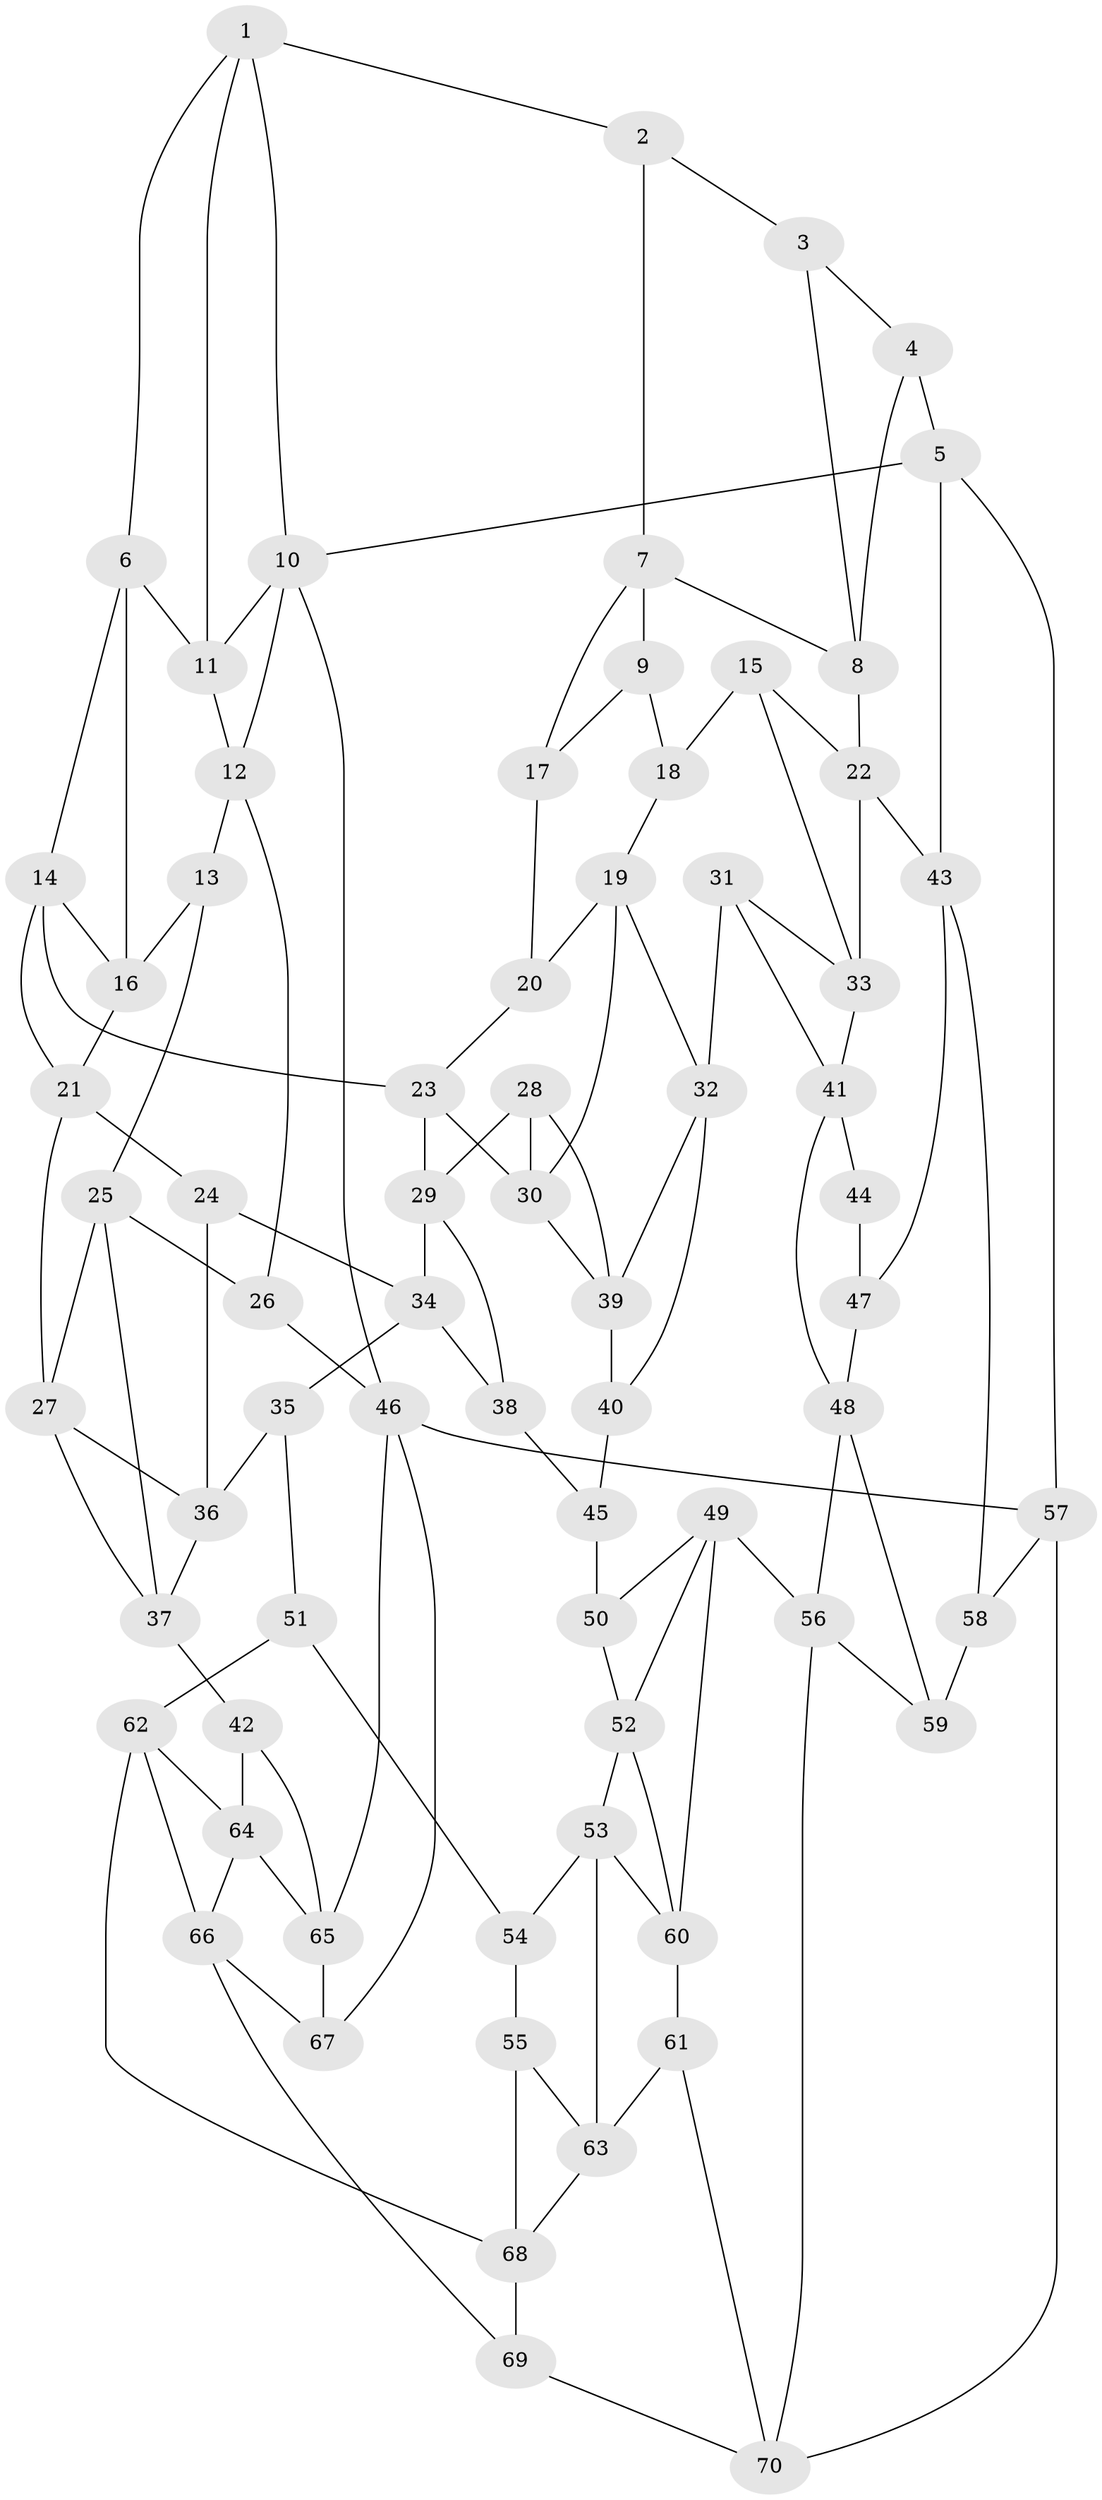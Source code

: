 // original degree distribution, {3: 0.02158273381294964, 6: 0.20863309352517986, 5: 0.5539568345323741, 4: 0.2158273381294964}
// Generated by graph-tools (version 1.1) at 2025/03/03/09/25 03:03:22]
// undirected, 70 vertices, 126 edges
graph export_dot {
graph [start="1"]
  node [color=gray90,style=filled];
  1;
  2;
  3;
  4;
  5;
  6;
  7;
  8;
  9;
  10;
  11;
  12;
  13;
  14;
  15;
  16;
  17;
  18;
  19;
  20;
  21;
  22;
  23;
  24;
  25;
  26;
  27;
  28;
  29;
  30;
  31;
  32;
  33;
  34;
  35;
  36;
  37;
  38;
  39;
  40;
  41;
  42;
  43;
  44;
  45;
  46;
  47;
  48;
  49;
  50;
  51;
  52;
  53;
  54;
  55;
  56;
  57;
  58;
  59;
  60;
  61;
  62;
  63;
  64;
  65;
  66;
  67;
  68;
  69;
  70;
  1 -- 2 [weight=1.0];
  1 -- 6 [weight=1.0];
  1 -- 10 [weight=1.0];
  1 -- 11 [weight=1.0];
  2 -- 3 [weight=1.0];
  2 -- 7 [weight=1.0];
  3 -- 4 [weight=1.0];
  3 -- 8 [weight=1.0];
  4 -- 5 [weight=2.0];
  4 -- 8 [weight=1.0];
  5 -- 10 [weight=1.0];
  5 -- 43 [weight=1.0];
  5 -- 57 [weight=1.0];
  6 -- 11 [weight=1.0];
  6 -- 14 [weight=1.0];
  6 -- 16 [weight=1.0];
  7 -- 8 [weight=1.0];
  7 -- 9 [weight=1.0];
  7 -- 17 [weight=1.0];
  8 -- 22 [weight=1.0];
  9 -- 17 [weight=1.0];
  9 -- 18 [weight=1.0];
  10 -- 11 [weight=1.0];
  10 -- 12 [weight=1.0];
  10 -- 46 [weight=1.0];
  11 -- 12 [weight=1.0];
  12 -- 13 [weight=1.0];
  12 -- 26 [weight=1.0];
  13 -- 16 [weight=1.0];
  13 -- 25 [weight=1.0];
  14 -- 16 [weight=1.0];
  14 -- 21 [weight=1.0];
  14 -- 23 [weight=1.0];
  15 -- 18 [weight=2.0];
  15 -- 22 [weight=1.0];
  15 -- 33 [weight=1.0];
  16 -- 21 [weight=1.0];
  17 -- 20 [weight=2.0];
  18 -- 19 [weight=1.0];
  19 -- 20 [weight=1.0];
  19 -- 30 [weight=1.0];
  19 -- 32 [weight=1.0];
  20 -- 23 [weight=1.0];
  21 -- 24 [weight=1.0];
  21 -- 27 [weight=1.0];
  22 -- 33 [weight=1.0];
  22 -- 43 [weight=1.0];
  23 -- 29 [weight=1.0];
  23 -- 30 [weight=1.0];
  24 -- 34 [weight=1.0];
  24 -- 36 [weight=1.0];
  25 -- 26 [weight=1.0];
  25 -- 27 [weight=1.0];
  25 -- 37 [weight=1.0];
  26 -- 46 [weight=1.0];
  27 -- 36 [weight=1.0];
  27 -- 37 [weight=1.0];
  28 -- 29 [weight=1.0];
  28 -- 30 [weight=1.0];
  28 -- 39 [weight=1.0];
  29 -- 34 [weight=1.0];
  29 -- 38 [weight=1.0];
  30 -- 39 [weight=1.0];
  31 -- 32 [weight=1.0];
  31 -- 33 [weight=1.0];
  31 -- 41 [weight=1.0];
  32 -- 39 [weight=1.0];
  32 -- 40 [weight=1.0];
  33 -- 41 [weight=1.0];
  34 -- 35 [weight=1.0];
  34 -- 38 [weight=1.0];
  35 -- 36 [weight=1.0];
  35 -- 51 [weight=1.0];
  36 -- 37 [weight=1.0];
  37 -- 42 [weight=1.0];
  38 -- 45 [weight=1.0];
  39 -- 40 [weight=1.0];
  40 -- 45 [weight=1.0];
  41 -- 44 [weight=1.0];
  41 -- 48 [weight=1.0];
  42 -- 64 [weight=1.0];
  42 -- 65 [weight=1.0];
  43 -- 47 [weight=1.0];
  43 -- 58 [weight=1.0];
  44 -- 47 [weight=2.0];
  45 -- 50 [weight=2.0];
  46 -- 57 [weight=1.0];
  46 -- 65 [weight=1.0];
  46 -- 67 [weight=1.0];
  47 -- 48 [weight=1.0];
  48 -- 56 [weight=1.0];
  48 -- 59 [weight=1.0];
  49 -- 50 [weight=1.0];
  49 -- 52 [weight=1.0];
  49 -- 56 [weight=1.0];
  49 -- 60 [weight=1.0];
  50 -- 52 [weight=1.0];
  51 -- 54 [weight=2.0];
  51 -- 62 [weight=1.0];
  52 -- 53 [weight=1.0];
  52 -- 60 [weight=1.0];
  53 -- 54 [weight=1.0];
  53 -- 60 [weight=1.0];
  53 -- 63 [weight=1.0];
  54 -- 55 [weight=1.0];
  55 -- 63 [weight=1.0];
  55 -- 68 [weight=1.0];
  56 -- 59 [weight=1.0];
  56 -- 70 [weight=1.0];
  57 -- 58 [weight=1.0];
  57 -- 70 [weight=1.0];
  58 -- 59 [weight=2.0];
  60 -- 61 [weight=1.0];
  61 -- 63 [weight=1.0];
  61 -- 70 [weight=1.0];
  62 -- 64 [weight=1.0];
  62 -- 66 [weight=1.0];
  62 -- 68 [weight=1.0];
  63 -- 68 [weight=1.0];
  64 -- 65 [weight=1.0];
  64 -- 66 [weight=1.0];
  65 -- 67 [weight=1.0];
  66 -- 67 [weight=1.0];
  66 -- 69 [weight=1.0];
  68 -- 69 [weight=1.0];
  69 -- 70 [weight=1.0];
}
